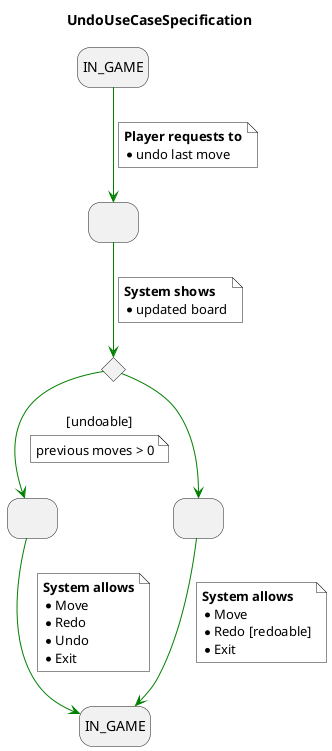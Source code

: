 @startuml UndoUseCaseSpecification
title UndoUseCaseSpecification
skinparam NoteBackgroundColor white
hide empty description

state undoDialog as " "
state ifUndoable <<choice>>
state undoable as " "
state not_undoable as " "

state END_IN_GAME as "IN_GAME"


IN_GAME -[#green]-> undoDialog
note on link #white
  <b>Player requests to
  * undo last move
end note
undoDialog -[#green]-> ifUndoable
note on link #white
  <b>System shows
  * updated board
end note

ifUndoable -[#green]-> undoable : [undoable]
note on link #white
  previous moves > 0
end note
ifUndoable -[#green]-> not_undoable


undoable -[#green]-> END_IN_GAME
note on link
  <b>System allows
  * Move
  * Redo
  * Undo
  * Exit
end note

not_undoable -[#green]-> END_IN_GAME
note on link
  <b>System allows
  * Move
  * Redo [redoable]
  * Exit
end note


@enduml